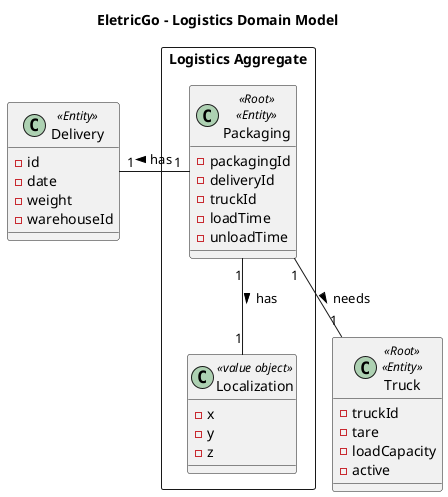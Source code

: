 @startuml
title
EletricGo - Logistics Domain Model
end title

package "Logistics Aggregate" as logistics<<Rectangle>> {
class Packaging<<Root>> <<Entity>> {
    - packagingId
    - deliveryId
    - truckId
    - loadTime
    - unloadTime
}
class Localization<<value object>> {
- x
- y
- z
}
}

class Delivery<<Entity>> {
- id
- date
- weight
- warehouseId  
}

class Truck<<Root>> <<Entity>> {
- truckId
- tare
- loadCapacity
- active 
}

Packaging"1" -down- "1" Localization: has >
Packaging"1" -left- "1" Delivery: has >
Packaging"1" -down- "1" Truck: needs >


@enduml